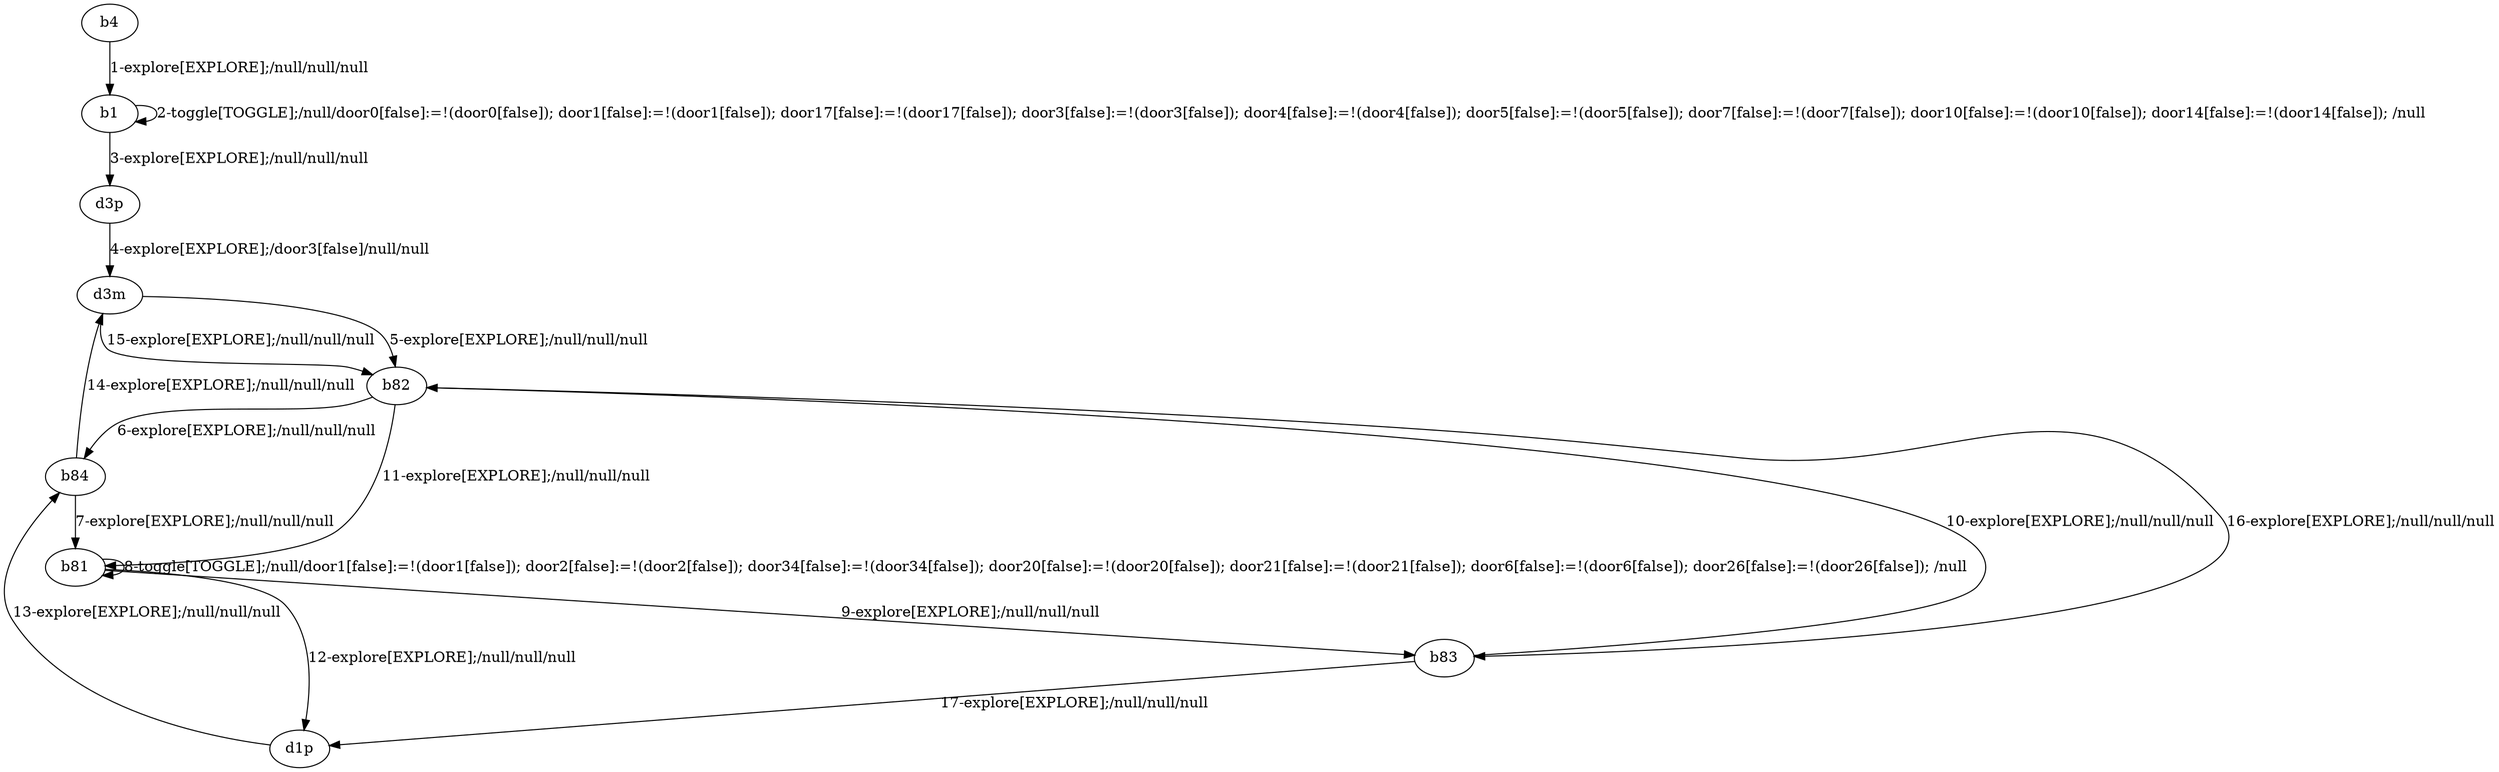 # Total number of goals covered by this test: 10
# b82 --> b83
# d1p --> b84
# b84 --> b81
# d3m --> b82
# b83 --> b82
# b82 --> b81
# b81 --> d1p
# b81 --> b81
# b82 --> b84
# b84 --> d3m

digraph g {
"b4" -> "b1" [label = "1-explore[EXPLORE];/null/null/null"];
"b1" -> "b1" [label = "2-toggle[TOGGLE];/null/door0[false]:=!(door0[false]); door1[false]:=!(door1[false]); door17[false]:=!(door17[false]); door3[false]:=!(door3[false]); door4[false]:=!(door4[false]); door5[false]:=!(door5[false]); door7[false]:=!(door7[false]); door10[false]:=!(door10[false]); door14[false]:=!(door14[false]); /null"];
"b1" -> "d3p" [label = "3-explore[EXPLORE];/null/null/null"];
"d3p" -> "d3m" [label = "4-explore[EXPLORE];/door3[false]/null/null"];
"d3m" -> "b82" [label = "5-explore[EXPLORE];/null/null/null"];
"b82" -> "b84" [label = "6-explore[EXPLORE];/null/null/null"];
"b84" -> "b81" [label = "7-explore[EXPLORE];/null/null/null"];
"b81" -> "b81" [label = "8-toggle[TOGGLE];/null/door1[false]:=!(door1[false]); door2[false]:=!(door2[false]); door34[false]:=!(door34[false]); door20[false]:=!(door20[false]); door21[false]:=!(door21[false]); door6[false]:=!(door6[false]); door26[false]:=!(door26[false]); /null"];
"b81" -> "b83" [label = "9-explore[EXPLORE];/null/null/null"];
"b83" -> "b82" [label = "10-explore[EXPLORE];/null/null/null"];
"b82" -> "b81" [label = "11-explore[EXPLORE];/null/null/null"];
"b81" -> "d1p" [label = "12-explore[EXPLORE];/null/null/null"];
"d1p" -> "b84" [label = "13-explore[EXPLORE];/null/null/null"];
"b84" -> "d3m" [label = "14-explore[EXPLORE];/null/null/null"];
"d3m" -> "b82" [label = "15-explore[EXPLORE];/null/null/null"];
"b82" -> "b83" [label = "16-explore[EXPLORE];/null/null/null"];
"b83" -> "d1p" [label = "17-explore[EXPLORE];/null/null/null"];
}